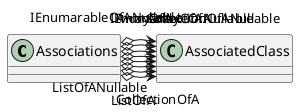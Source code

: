 @startuml
class Associations {
}
class AssociatedClass {
}
Associations o-> "ListOfA" AssociatedClass
Associations o-> "ListOfANullable" AssociatedClass
Associations o-> "CollectionOfA" AssociatedClass
Associations o-> "CollectionOfANullable" AssociatedClass
Associations o-> "IEnumarableOfA" AssociatedClass
Associations o-> "IEnumarableOfANullable" AssociatedClass
Associations o-> "ArrayOfA" AssociatedClass
Associations o-> "ArrayOfANullable" AssociatedClass
@enduml
